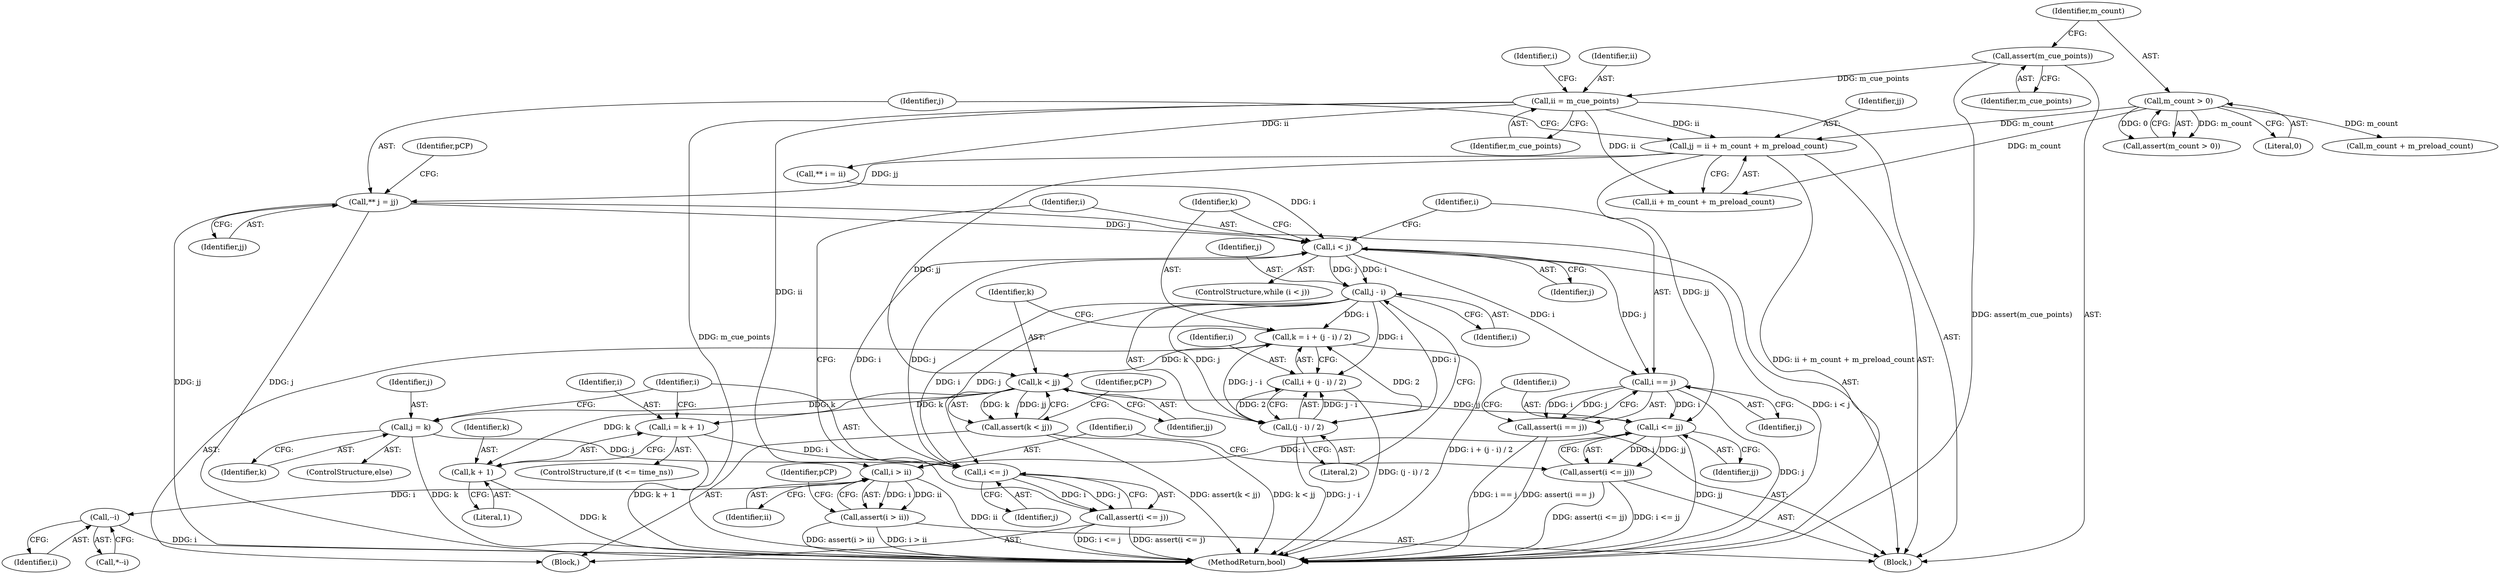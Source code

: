 digraph "0_Android_04839626ed859623901ebd3a5fd483982186b59d_39@integer" {
"1000127" [label="(Call,jj = ii + m_count + m_preload_count)"];
"1000120" [label="(Call,ii = m_cue_points)"];
"1000114" [label="(Call,assert(m_cue_points))"];
"1000117" [label="(Call,m_count > 0)"];
"1000135" [label="(Call,** j = jj)"];
"1000164" [label="(Call,i < j)"];
"1000173" [label="(Call,j - i)"];
"1000168" [label="(Call,k = i + (j - i) / 2)"];
"1000178" [label="(Call,k < jj)"];
"1000177" [label="(Call,assert(k < jj))"];
"1000198" [label="(Call,i = k + 1)"];
"1000208" [label="(Call,i <= j)"];
"1000207" [label="(Call,assert(i <= j))"];
"1000200" [label="(Call,k + 1)"];
"1000204" [label="(Call,j = k)"];
"1000216" [label="(Call,i <= jj)"];
"1000215" [label="(Call,assert(i <= jj))"];
"1000220" [label="(Call,i > ii)"];
"1000219" [label="(Call,assert(i > ii))"];
"1000226" [label="(Call,--i)"];
"1000170" [label="(Call,i + (j - i) / 2)"];
"1000172" [label="(Call,(j - i) / 2)"];
"1000212" [label="(Call,i == j)"];
"1000211" [label="(Call,assert(i == j))"];
"1000171" [label="(Identifier,i)"];
"1000119" [label="(Literal,0)"];
"1000135" [label="(Call,** j = jj)"];
"1000167" [label="(Block,)"];
"1000127" [label="(Call,jj = ii + m_count + m_preload_count)"];
"1000198" [label="(Call,i = k + 1)"];
"1000215" [label="(Call,assert(i <= jj))"];
"1000211" [label="(Call,assert(i == j))"];
"1000131" [label="(Call,m_count + m_preload_count)"];
"1000224" [label="(Identifier,pCP)"];
"1000125" [label="(Identifier,i)"];
"1000199" [label="(Identifier,i)"];
"1000219" [label="(Call,assert(i > ii))"];
"1000226" [label="(Call,--i)"];
"1000165" [label="(Identifier,i)"];
"1000172" [label="(Call,(j - i) / 2)"];
"1000174" [label="(Identifier,j)"];
"1000204" [label="(Call,j = k)"];
"1000202" [label="(Literal,1)"];
"1000201" [label="(Identifier,k)"];
"1000170" [label="(Call,i + (j - i) / 2)"];
"1000166" [label="(Identifier,j)"];
"1000163" [label="(ControlStructure,while (i < j))"];
"1000210" [label="(Identifier,j)"];
"1000182" [label="(Identifier,pCP)"];
"1000128" [label="(Identifier,jj)"];
"1000179" [label="(Identifier,k)"];
"1000217" [label="(Identifier,i)"];
"1000203" [label="(ControlStructure,else)"];
"1000206" [label="(Identifier,k)"];
"1000124" [label="(Call,** i = ii)"];
"1000213" [label="(Identifier,i)"];
"1000177" [label="(Call,assert(k < jj))"];
"1000222" [label="(Identifier,ii)"];
"1000220" [label="(Call,i > ii)"];
"1000173" [label="(Call,j - i)"];
"1000205" [label="(Identifier,j)"];
"1000221" [label="(Identifier,i)"];
"1000136" [label="(Identifier,j)"];
"1000114" [label="(Call,assert(m_cue_points))"];
"1000164" [label="(Call,i < j)"];
"1000121" [label="(Identifier,ii)"];
"1000176" [label="(Literal,2)"];
"1000209" [label="(Identifier,i)"];
"1000194" [label="(ControlStructure,if (t <= time_ns))"];
"1000218" [label="(Identifier,jj)"];
"1000118" [label="(Identifier,m_count)"];
"1000129" [label="(Call,ii + m_count + m_preload_count)"];
"1000106" [label="(Block,)"];
"1000137" [label="(Identifier,jj)"];
"1000216" [label="(Call,i <= jj)"];
"1000178" [label="(Call,k < jj)"];
"1000139" [label="(Identifier,pCP)"];
"1000169" [label="(Identifier,k)"];
"1000208" [label="(Call,i <= j)"];
"1000120" [label="(Call,ii = m_cue_points)"];
"1000115" [label="(Identifier,m_cue_points)"];
"1000227" [label="(Identifier,i)"];
"1000212" [label="(Call,i == j)"];
"1000214" [label="(Identifier,j)"];
"1000235" [label="(MethodReturn,bool)"];
"1000116" [label="(Call,assert(m_count > 0))"];
"1000117" [label="(Call,m_count > 0)"];
"1000175" [label="(Identifier,i)"];
"1000168" [label="(Call,k = i + (j - i) / 2)"];
"1000180" [label="(Identifier,jj)"];
"1000200" [label="(Call,k + 1)"];
"1000207" [label="(Call,assert(i <= j))"];
"1000122" [label="(Identifier,m_cue_points)"];
"1000225" [label="(Call,*--i)"];
"1000127" -> "1000106"  [label="AST: "];
"1000127" -> "1000129"  [label="CFG: "];
"1000128" -> "1000127"  [label="AST: "];
"1000129" -> "1000127"  [label="AST: "];
"1000136" -> "1000127"  [label="CFG: "];
"1000127" -> "1000235"  [label="DDG: ii + m_count + m_preload_count"];
"1000120" -> "1000127"  [label="DDG: ii"];
"1000117" -> "1000127"  [label="DDG: m_count"];
"1000127" -> "1000135"  [label="DDG: jj"];
"1000127" -> "1000178"  [label="DDG: jj"];
"1000127" -> "1000216"  [label="DDG: jj"];
"1000120" -> "1000106"  [label="AST: "];
"1000120" -> "1000122"  [label="CFG: "];
"1000121" -> "1000120"  [label="AST: "];
"1000122" -> "1000120"  [label="AST: "];
"1000125" -> "1000120"  [label="CFG: "];
"1000120" -> "1000235"  [label="DDG: m_cue_points"];
"1000114" -> "1000120"  [label="DDG: m_cue_points"];
"1000120" -> "1000124"  [label="DDG: ii"];
"1000120" -> "1000129"  [label="DDG: ii"];
"1000120" -> "1000220"  [label="DDG: ii"];
"1000114" -> "1000106"  [label="AST: "];
"1000114" -> "1000115"  [label="CFG: "];
"1000115" -> "1000114"  [label="AST: "];
"1000118" -> "1000114"  [label="CFG: "];
"1000114" -> "1000235"  [label="DDG: assert(m_cue_points)"];
"1000117" -> "1000116"  [label="AST: "];
"1000117" -> "1000119"  [label="CFG: "];
"1000118" -> "1000117"  [label="AST: "];
"1000119" -> "1000117"  [label="AST: "];
"1000116" -> "1000117"  [label="CFG: "];
"1000117" -> "1000116"  [label="DDG: m_count"];
"1000117" -> "1000116"  [label="DDG: 0"];
"1000117" -> "1000129"  [label="DDG: m_count"];
"1000117" -> "1000131"  [label="DDG: m_count"];
"1000135" -> "1000106"  [label="AST: "];
"1000135" -> "1000137"  [label="CFG: "];
"1000136" -> "1000135"  [label="AST: "];
"1000137" -> "1000135"  [label="AST: "];
"1000139" -> "1000135"  [label="CFG: "];
"1000135" -> "1000235"  [label="DDG: jj"];
"1000135" -> "1000235"  [label="DDG: j"];
"1000135" -> "1000164"  [label="DDG: j"];
"1000164" -> "1000163"  [label="AST: "];
"1000164" -> "1000166"  [label="CFG: "];
"1000165" -> "1000164"  [label="AST: "];
"1000166" -> "1000164"  [label="AST: "];
"1000169" -> "1000164"  [label="CFG: "];
"1000213" -> "1000164"  [label="CFG: "];
"1000164" -> "1000235"  [label="DDG: i < j"];
"1000124" -> "1000164"  [label="DDG: i"];
"1000208" -> "1000164"  [label="DDG: i"];
"1000208" -> "1000164"  [label="DDG: j"];
"1000164" -> "1000173"  [label="DDG: j"];
"1000164" -> "1000173"  [label="DDG: i"];
"1000164" -> "1000212"  [label="DDG: i"];
"1000164" -> "1000212"  [label="DDG: j"];
"1000173" -> "1000172"  [label="AST: "];
"1000173" -> "1000175"  [label="CFG: "];
"1000174" -> "1000173"  [label="AST: "];
"1000175" -> "1000173"  [label="AST: "];
"1000176" -> "1000173"  [label="CFG: "];
"1000173" -> "1000168"  [label="DDG: i"];
"1000173" -> "1000170"  [label="DDG: i"];
"1000173" -> "1000172"  [label="DDG: j"];
"1000173" -> "1000172"  [label="DDG: i"];
"1000173" -> "1000208"  [label="DDG: i"];
"1000173" -> "1000208"  [label="DDG: j"];
"1000168" -> "1000167"  [label="AST: "];
"1000168" -> "1000170"  [label="CFG: "];
"1000169" -> "1000168"  [label="AST: "];
"1000170" -> "1000168"  [label="AST: "];
"1000179" -> "1000168"  [label="CFG: "];
"1000168" -> "1000235"  [label="DDG: i + (j - i) / 2"];
"1000172" -> "1000168"  [label="DDG: j - i"];
"1000172" -> "1000168"  [label="DDG: 2"];
"1000168" -> "1000178"  [label="DDG: k"];
"1000178" -> "1000177"  [label="AST: "];
"1000178" -> "1000180"  [label="CFG: "];
"1000179" -> "1000178"  [label="AST: "];
"1000180" -> "1000178"  [label="AST: "];
"1000177" -> "1000178"  [label="CFG: "];
"1000178" -> "1000177"  [label="DDG: k"];
"1000178" -> "1000177"  [label="DDG: jj"];
"1000178" -> "1000198"  [label="DDG: k"];
"1000178" -> "1000200"  [label="DDG: k"];
"1000178" -> "1000204"  [label="DDG: k"];
"1000178" -> "1000216"  [label="DDG: jj"];
"1000177" -> "1000167"  [label="AST: "];
"1000182" -> "1000177"  [label="CFG: "];
"1000177" -> "1000235"  [label="DDG: k < jj"];
"1000177" -> "1000235"  [label="DDG: assert(k < jj)"];
"1000198" -> "1000194"  [label="AST: "];
"1000198" -> "1000200"  [label="CFG: "];
"1000199" -> "1000198"  [label="AST: "];
"1000200" -> "1000198"  [label="AST: "];
"1000209" -> "1000198"  [label="CFG: "];
"1000198" -> "1000235"  [label="DDG: k + 1"];
"1000198" -> "1000208"  [label="DDG: i"];
"1000208" -> "1000207"  [label="AST: "];
"1000208" -> "1000210"  [label="CFG: "];
"1000209" -> "1000208"  [label="AST: "];
"1000210" -> "1000208"  [label="AST: "];
"1000207" -> "1000208"  [label="CFG: "];
"1000208" -> "1000207"  [label="DDG: i"];
"1000208" -> "1000207"  [label="DDG: j"];
"1000204" -> "1000208"  [label="DDG: j"];
"1000207" -> "1000167"  [label="AST: "];
"1000165" -> "1000207"  [label="CFG: "];
"1000207" -> "1000235"  [label="DDG: i <= j"];
"1000207" -> "1000235"  [label="DDG: assert(i <= j)"];
"1000200" -> "1000202"  [label="CFG: "];
"1000201" -> "1000200"  [label="AST: "];
"1000202" -> "1000200"  [label="AST: "];
"1000200" -> "1000235"  [label="DDG: k"];
"1000204" -> "1000203"  [label="AST: "];
"1000204" -> "1000206"  [label="CFG: "];
"1000205" -> "1000204"  [label="AST: "];
"1000206" -> "1000204"  [label="AST: "];
"1000209" -> "1000204"  [label="CFG: "];
"1000204" -> "1000235"  [label="DDG: k"];
"1000216" -> "1000215"  [label="AST: "];
"1000216" -> "1000218"  [label="CFG: "];
"1000217" -> "1000216"  [label="AST: "];
"1000218" -> "1000216"  [label="AST: "];
"1000215" -> "1000216"  [label="CFG: "];
"1000216" -> "1000235"  [label="DDG: jj"];
"1000216" -> "1000215"  [label="DDG: i"];
"1000216" -> "1000215"  [label="DDG: jj"];
"1000212" -> "1000216"  [label="DDG: i"];
"1000216" -> "1000220"  [label="DDG: i"];
"1000215" -> "1000106"  [label="AST: "];
"1000221" -> "1000215"  [label="CFG: "];
"1000215" -> "1000235"  [label="DDG: i <= jj"];
"1000215" -> "1000235"  [label="DDG: assert(i <= jj)"];
"1000220" -> "1000219"  [label="AST: "];
"1000220" -> "1000222"  [label="CFG: "];
"1000221" -> "1000220"  [label="AST: "];
"1000222" -> "1000220"  [label="AST: "];
"1000219" -> "1000220"  [label="CFG: "];
"1000220" -> "1000235"  [label="DDG: ii"];
"1000220" -> "1000219"  [label="DDG: i"];
"1000220" -> "1000219"  [label="DDG: ii"];
"1000220" -> "1000226"  [label="DDG: i"];
"1000219" -> "1000106"  [label="AST: "];
"1000224" -> "1000219"  [label="CFG: "];
"1000219" -> "1000235"  [label="DDG: assert(i > ii)"];
"1000219" -> "1000235"  [label="DDG: i > ii"];
"1000226" -> "1000225"  [label="AST: "];
"1000226" -> "1000227"  [label="CFG: "];
"1000227" -> "1000226"  [label="AST: "];
"1000225" -> "1000226"  [label="CFG: "];
"1000226" -> "1000235"  [label="DDG: i"];
"1000170" -> "1000172"  [label="CFG: "];
"1000171" -> "1000170"  [label="AST: "];
"1000172" -> "1000170"  [label="AST: "];
"1000170" -> "1000235"  [label="DDG: (j - i) / 2"];
"1000172" -> "1000170"  [label="DDG: j - i"];
"1000172" -> "1000170"  [label="DDG: 2"];
"1000172" -> "1000176"  [label="CFG: "];
"1000176" -> "1000172"  [label="AST: "];
"1000172" -> "1000235"  [label="DDG: j - i"];
"1000212" -> "1000211"  [label="AST: "];
"1000212" -> "1000214"  [label="CFG: "];
"1000213" -> "1000212"  [label="AST: "];
"1000214" -> "1000212"  [label="AST: "];
"1000211" -> "1000212"  [label="CFG: "];
"1000212" -> "1000235"  [label="DDG: j"];
"1000212" -> "1000211"  [label="DDG: i"];
"1000212" -> "1000211"  [label="DDG: j"];
"1000211" -> "1000106"  [label="AST: "];
"1000217" -> "1000211"  [label="CFG: "];
"1000211" -> "1000235"  [label="DDG: i == j"];
"1000211" -> "1000235"  [label="DDG: assert(i == j)"];
}

